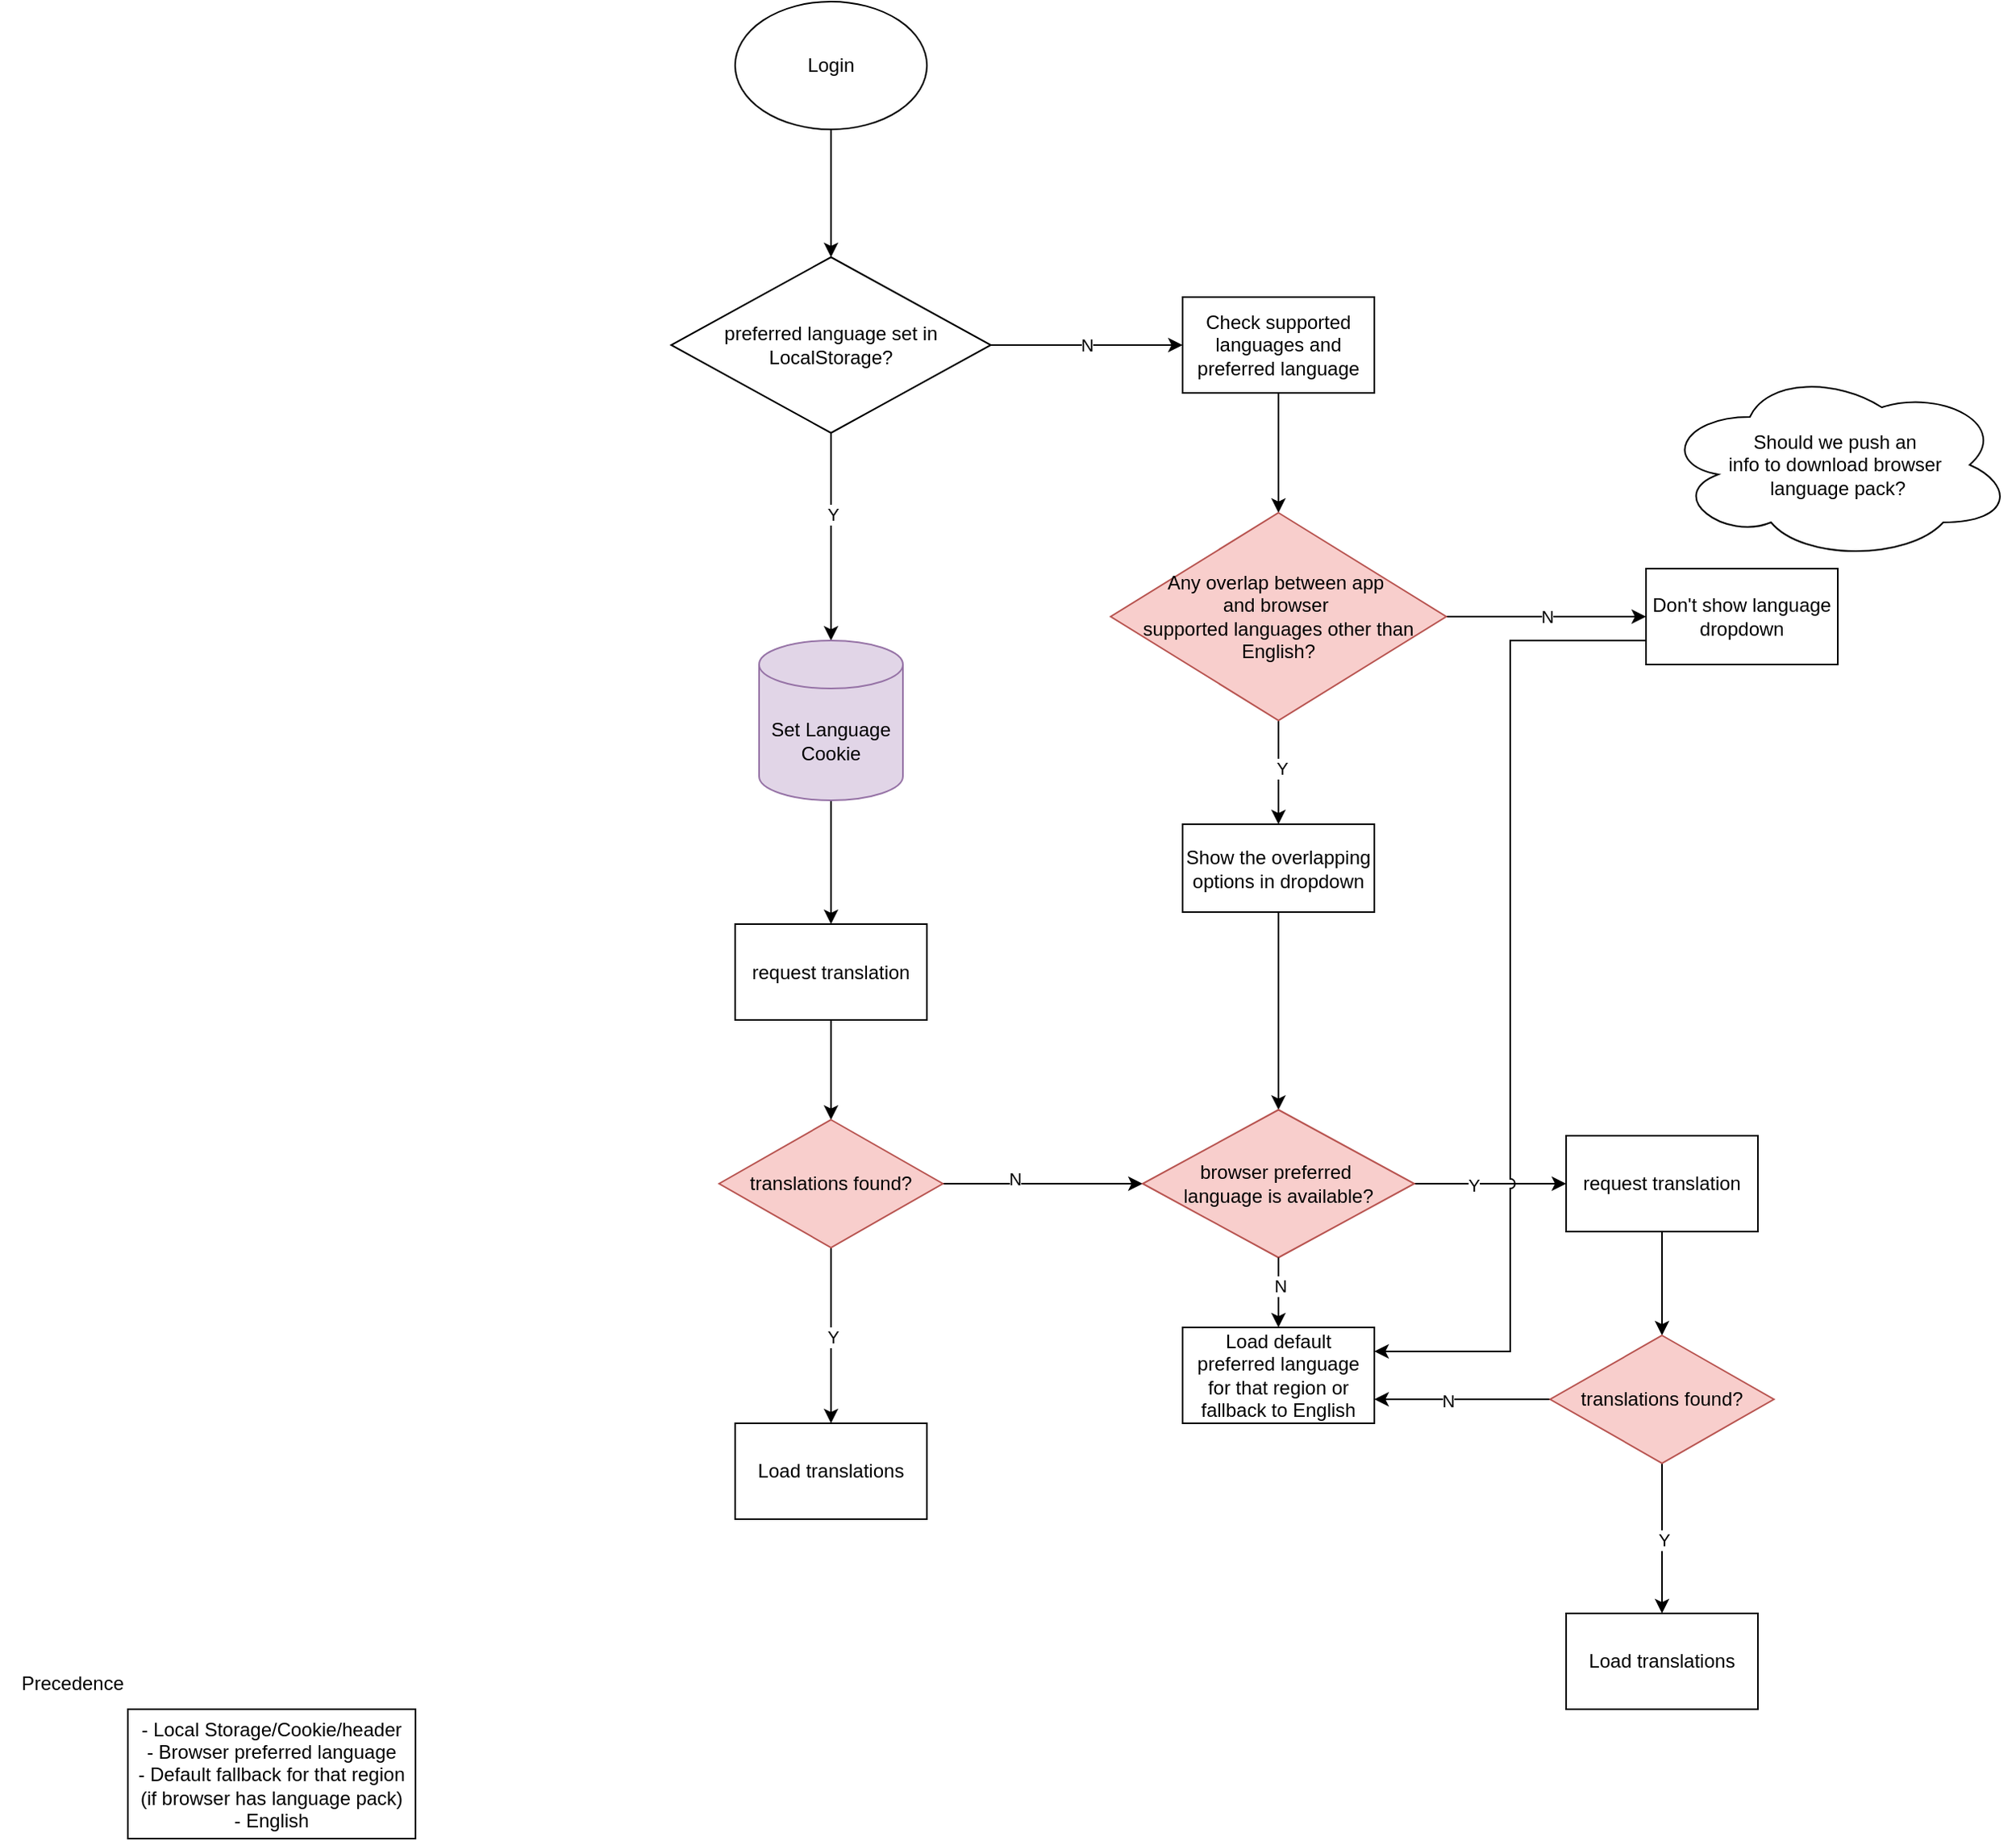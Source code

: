 <mxfile version="24.7.17">
  <diagram name="Page-1" id="Id1ZDLKK5bzviWhN72XD">
    <mxGraphModel dx="1940" dy="754" grid="1" gridSize="10" guides="1" tooltips="1" connect="1" arrows="1" fold="1" page="1" pageScale="1" pageWidth="827" pageHeight="1169" math="0" shadow="0">
      <root>
        <mxCell id="0" />
        <mxCell id="1" parent="0" />
        <mxCell id="mrTYCghEalDdfHwuGX9a-3" value="" style="edgeStyle=orthogonalEdgeStyle;rounded=0;orthogonalLoop=1;jettySize=auto;html=1;" edge="1" parent="1" source="mrTYCghEalDdfHwuGX9a-1" target="mrTYCghEalDdfHwuGX9a-2">
          <mxGeometry relative="1" as="geometry" />
        </mxCell>
        <mxCell id="mrTYCghEalDdfHwuGX9a-1" value="Login" style="ellipse;whiteSpace=wrap;html=1;" vertex="1" parent="1">
          <mxGeometry x="210" y="100" width="120" height="80" as="geometry" />
        </mxCell>
        <mxCell id="mrTYCghEalDdfHwuGX9a-5" value="" style="edgeStyle=orthogonalEdgeStyle;rounded=0;orthogonalLoop=1;jettySize=auto;html=1;entryX=0.5;entryY=0;entryDx=0;entryDy=0;entryPerimeter=0;" edge="1" parent="1" source="mrTYCghEalDdfHwuGX9a-2" target="mrTYCghEalDdfHwuGX9a-7">
          <mxGeometry relative="1" as="geometry">
            <mxPoint x="270" y="475" as="targetPoint" />
          </mxGeometry>
        </mxCell>
        <mxCell id="mrTYCghEalDdfHwuGX9a-8" value="Y" style="edgeLabel;html=1;align=center;verticalAlign=middle;resizable=0;points=[];" vertex="1" connectable="0" parent="mrTYCghEalDdfHwuGX9a-5">
          <mxGeometry x="-0.222" y="1" relative="1" as="geometry">
            <mxPoint as="offset" />
          </mxGeometry>
        </mxCell>
        <mxCell id="mrTYCghEalDdfHwuGX9a-17" value="N" style="edgeStyle=orthogonalEdgeStyle;rounded=0;orthogonalLoop=1;jettySize=auto;html=1;" edge="1" parent="1" source="mrTYCghEalDdfHwuGX9a-2" target="mrTYCghEalDdfHwuGX9a-16">
          <mxGeometry relative="1" as="geometry" />
        </mxCell>
        <mxCell id="mrTYCghEalDdfHwuGX9a-2" value="preferred language set in LocalStorage?" style="rhombus;whiteSpace=wrap;html=1;" vertex="1" parent="1">
          <mxGeometry x="170" y="260" width="200" height="110" as="geometry" />
        </mxCell>
        <mxCell id="mrTYCghEalDdfHwuGX9a-10" value="" style="edgeStyle=orthogonalEdgeStyle;rounded=0;orthogonalLoop=1;jettySize=auto;html=1;" edge="1" parent="1" source="mrTYCghEalDdfHwuGX9a-7" target="mrTYCghEalDdfHwuGX9a-9">
          <mxGeometry relative="1" as="geometry" />
        </mxCell>
        <mxCell id="mrTYCghEalDdfHwuGX9a-7" value="Set Language Cookie" style="shape=cylinder3;whiteSpace=wrap;html=1;boundedLbl=1;backgroundOutline=1;size=15;fillColor=#e1d5e7;strokeColor=#9673a6;" vertex="1" parent="1">
          <mxGeometry x="225" y="500" width="90" height="100" as="geometry" />
        </mxCell>
        <mxCell id="mrTYCghEalDdfHwuGX9a-12" value="" style="edgeStyle=orthogonalEdgeStyle;rounded=0;orthogonalLoop=1;jettySize=auto;html=1;" edge="1" parent="1" source="mrTYCghEalDdfHwuGX9a-9" target="mrTYCghEalDdfHwuGX9a-11">
          <mxGeometry relative="1" as="geometry" />
        </mxCell>
        <mxCell id="mrTYCghEalDdfHwuGX9a-9" value="request translation" style="whiteSpace=wrap;html=1;" vertex="1" parent="1">
          <mxGeometry x="210" y="677.5" width="120" height="60" as="geometry" />
        </mxCell>
        <mxCell id="mrTYCghEalDdfHwuGX9a-14" value="" style="edgeStyle=orthogonalEdgeStyle;rounded=0;orthogonalLoop=1;jettySize=auto;html=1;" edge="1" parent="1" source="mrTYCghEalDdfHwuGX9a-11" target="mrTYCghEalDdfHwuGX9a-13">
          <mxGeometry relative="1" as="geometry" />
        </mxCell>
        <mxCell id="mrTYCghEalDdfHwuGX9a-15" value="Y" style="edgeLabel;html=1;align=center;verticalAlign=middle;resizable=0;points=[];" vertex="1" connectable="0" parent="mrTYCghEalDdfHwuGX9a-14">
          <mxGeometry x="0.022" y="1" relative="1" as="geometry">
            <mxPoint as="offset" />
          </mxGeometry>
        </mxCell>
        <mxCell id="mrTYCghEalDdfHwuGX9a-55" style="edgeStyle=orthogonalEdgeStyle;rounded=0;orthogonalLoop=1;jettySize=auto;html=1;entryX=0;entryY=0.5;entryDx=0;entryDy=0;" edge="1" parent="1" source="mrTYCghEalDdfHwuGX9a-11" target="mrTYCghEalDdfHwuGX9a-23">
          <mxGeometry relative="1" as="geometry" />
        </mxCell>
        <mxCell id="mrTYCghEalDdfHwuGX9a-56" value="N" style="edgeLabel;html=1;align=center;verticalAlign=middle;resizable=0;points=[];" vertex="1" connectable="0" parent="mrTYCghEalDdfHwuGX9a-55">
          <mxGeometry x="-0.278" y="3" relative="1" as="geometry">
            <mxPoint as="offset" />
          </mxGeometry>
        </mxCell>
        <mxCell id="mrTYCghEalDdfHwuGX9a-11" value="translations found?" style="rhombus;whiteSpace=wrap;html=1;fillColor=#f8cecc;strokeColor=#b85450;" vertex="1" parent="1">
          <mxGeometry x="200" y="800" width="140" height="80" as="geometry" />
        </mxCell>
        <mxCell id="mrTYCghEalDdfHwuGX9a-13" value="Load translations" style="whiteSpace=wrap;html=1;" vertex="1" parent="1">
          <mxGeometry x="210" y="990" width="120" height="60" as="geometry" />
        </mxCell>
        <mxCell id="mrTYCghEalDdfHwuGX9a-19" value="" style="edgeStyle=orthogonalEdgeStyle;rounded=0;orthogonalLoop=1;jettySize=auto;html=1;" edge="1" parent="1" source="mrTYCghEalDdfHwuGX9a-16" target="mrTYCghEalDdfHwuGX9a-18">
          <mxGeometry relative="1" as="geometry" />
        </mxCell>
        <mxCell id="mrTYCghEalDdfHwuGX9a-16" value="Check supported languages and preferred language" style="whiteSpace=wrap;html=1;" vertex="1" parent="1">
          <mxGeometry x="490" y="285" width="120" height="60" as="geometry" />
        </mxCell>
        <mxCell id="mrTYCghEalDdfHwuGX9a-21" value="" style="edgeStyle=orthogonalEdgeStyle;rounded=0;orthogonalLoop=1;jettySize=auto;html=1;" edge="1" parent="1" source="mrTYCghEalDdfHwuGX9a-18" target="mrTYCghEalDdfHwuGX9a-20">
          <mxGeometry relative="1" as="geometry" />
        </mxCell>
        <mxCell id="mrTYCghEalDdfHwuGX9a-22" value="Y" style="edgeLabel;html=1;align=center;verticalAlign=middle;resizable=0;points=[];" vertex="1" connectable="0" parent="mrTYCghEalDdfHwuGX9a-21">
          <mxGeometry x="-0.078" y="2" relative="1" as="geometry">
            <mxPoint as="offset" />
          </mxGeometry>
        </mxCell>
        <mxCell id="mrTYCghEalDdfHwuGX9a-61" value="N" style="edgeStyle=orthogonalEdgeStyle;rounded=0;orthogonalLoop=1;jettySize=auto;html=1;" edge="1" parent="1" source="mrTYCghEalDdfHwuGX9a-18" target="mrTYCghEalDdfHwuGX9a-60">
          <mxGeometry relative="1" as="geometry" />
        </mxCell>
        <mxCell id="mrTYCghEalDdfHwuGX9a-18" value="Any overlap between app&amp;nbsp;&lt;div&gt;and browser&amp;nbsp;&lt;/div&gt;&lt;div&gt;supported languages other than English?&lt;/div&gt;" style="rhombus;whiteSpace=wrap;html=1;fillColor=#f8cecc;strokeColor=#b85450;" vertex="1" parent="1">
          <mxGeometry x="445" y="420" width="210" height="130" as="geometry" />
        </mxCell>
        <mxCell id="mrTYCghEalDdfHwuGX9a-24" value="" style="edgeStyle=orthogonalEdgeStyle;rounded=0;orthogonalLoop=1;jettySize=auto;html=1;" edge="1" parent="1" source="mrTYCghEalDdfHwuGX9a-20" target="mrTYCghEalDdfHwuGX9a-23">
          <mxGeometry relative="1" as="geometry" />
        </mxCell>
        <mxCell id="mrTYCghEalDdfHwuGX9a-20" value="Show the overlapping options in dropdown" style="whiteSpace=wrap;html=1;" vertex="1" parent="1">
          <mxGeometry x="490" y="615" width="120" height="55" as="geometry" />
        </mxCell>
        <mxCell id="mrTYCghEalDdfHwuGX9a-49" style="edgeStyle=orthogonalEdgeStyle;rounded=0;orthogonalLoop=1;jettySize=auto;html=1;entryX=0;entryY=0.5;entryDx=0;entryDy=0;" edge="1" parent="1" source="mrTYCghEalDdfHwuGX9a-23" target="mrTYCghEalDdfHwuGX9a-44">
          <mxGeometry relative="1" as="geometry" />
        </mxCell>
        <mxCell id="mrTYCghEalDdfHwuGX9a-57" value="Y" style="edgeLabel;html=1;align=center;verticalAlign=middle;resizable=0;points=[];" vertex="1" connectable="0" parent="mrTYCghEalDdfHwuGX9a-49">
          <mxGeometry x="-0.226" y="-1" relative="1" as="geometry">
            <mxPoint as="offset" />
          </mxGeometry>
        </mxCell>
        <mxCell id="mrTYCghEalDdfHwuGX9a-23" value="browser preferred&amp;nbsp;&lt;div&gt;language is available?&lt;/div&gt;" style="rhombus;whiteSpace=wrap;html=1;fillColor=#f8cecc;strokeColor=#b85450;" vertex="1" parent="1">
          <mxGeometry x="465" y="793.75" width="170" height="92.5" as="geometry" />
        </mxCell>
        <mxCell id="mrTYCghEalDdfHwuGX9a-32" style="edgeStyle=orthogonalEdgeStyle;rounded=0;orthogonalLoop=1;jettySize=auto;html=1;entryX=0.5;entryY=0;entryDx=0;entryDy=0;" edge="1" parent="1" source="mrTYCghEalDdfHwuGX9a-23" target="mrTYCghEalDdfHwuGX9a-37">
          <mxGeometry relative="1" as="geometry">
            <mxPoint x="550" y="920" as="targetPoint" />
          </mxGeometry>
        </mxCell>
        <mxCell id="mrTYCghEalDdfHwuGX9a-33" value="N" style="edgeLabel;html=1;align=center;verticalAlign=middle;resizable=0;points=[];" vertex="1" connectable="0" parent="mrTYCghEalDdfHwuGX9a-32">
          <mxGeometry x="-0.2" y="1" relative="1" as="geometry">
            <mxPoint as="offset" />
          </mxGeometry>
        </mxCell>
        <mxCell id="mrTYCghEalDdfHwuGX9a-35" value="- Local Storage/Cookie/header&lt;br&gt;- Browser preferred language&lt;br&gt;&lt;div&gt;- Default fallback for that region (if browser has language pack)&lt;br&gt;- English&lt;/div&gt;" style="rounded=0;whiteSpace=wrap;html=1;" vertex="1" parent="1">
          <mxGeometry x="-170" y="1169" width="180" height="81" as="geometry" />
        </mxCell>
        <mxCell id="mrTYCghEalDdfHwuGX9a-36" value="Precedence" style="text;html=1;align=center;verticalAlign=middle;resizable=0;points=[];autosize=1;strokeColor=none;fillColor=none;" vertex="1" parent="1">
          <mxGeometry x="-250" y="1138" width="90" height="30" as="geometry" />
        </mxCell>
        <mxCell id="mrTYCghEalDdfHwuGX9a-37" value="Load default preferred language for that region or fallback to English" style="rounded=0;whiteSpace=wrap;html=1;" vertex="1" parent="1">
          <mxGeometry x="490" y="930" width="120" height="60" as="geometry" />
        </mxCell>
        <mxCell id="mrTYCghEalDdfHwuGX9a-43" value="" style="edgeStyle=orthogonalEdgeStyle;rounded=0;orthogonalLoop=1;jettySize=auto;html=1;" edge="1" parent="1" source="mrTYCghEalDdfHwuGX9a-44" target="mrTYCghEalDdfHwuGX9a-47">
          <mxGeometry relative="1" as="geometry" />
        </mxCell>
        <mxCell id="mrTYCghEalDdfHwuGX9a-44" value="request translation" style="whiteSpace=wrap;html=1;" vertex="1" parent="1">
          <mxGeometry x="730" y="810" width="120" height="60" as="geometry" />
        </mxCell>
        <mxCell id="mrTYCghEalDdfHwuGX9a-45" value="" style="edgeStyle=orthogonalEdgeStyle;rounded=0;orthogonalLoop=1;jettySize=auto;html=1;" edge="1" parent="1" source="mrTYCghEalDdfHwuGX9a-47" target="mrTYCghEalDdfHwuGX9a-48">
          <mxGeometry relative="1" as="geometry" />
        </mxCell>
        <mxCell id="mrTYCghEalDdfHwuGX9a-46" value="Y" style="edgeLabel;html=1;align=center;verticalAlign=middle;resizable=0;points=[];" vertex="1" connectable="0" parent="mrTYCghEalDdfHwuGX9a-45">
          <mxGeometry x="0.022" y="1" relative="1" as="geometry">
            <mxPoint as="offset" />
          </mxGeometry>
        </mxCell>
        <mxCell id="mrTYCghEalDdfHwuGX9a-51" style="edgeStyle=orthogonalEdgeStyle;rounded=0;orthogonalLoop=1;jettySize=auto;html=1;entryX=1;entryY=0.75;entryDx=0;entryDy=0;" edge="1" parent="1" source="mrTYCghEalDdfHwuGX9a-47" target="mrTYCghEalDdfHwuGX9a-37">
          <mxGeometry relative="1" as="geometry" />
        </mxCell>
        <mxCell id="mrTYCghEalDdfHwuGX9a-52" value="N" style="edgeLabel;html=1;align=center;verticalAlign=middle;resizable=0;points=[];" vertex="1" connectable="0" parent="mrTYCghEalDdfHwuGX9a-51">
          <mxGeometry x="0.176" y="1" relative="1" as="geometry">
            <mxPoint as="offset" />
          </mxGeometry>
        </mxCell>
        <mxCell id="mrTYCghEalDdfHwuGX9a-47" value="translations found?" style="rhombus;whiteSpace=wrap;html=1;fillColor=#f8cecc;strokeColor=#b85450;" vertex="1" parent="1">
          <mxGeometry x="720" y="935" width="140" height="80" as="geometry" />
        </mxCell>
        <mxCell id="mrTYCghEalDdfHwuGX9a-48" value="Load translations" style="whiteSpace=wrap;html=1;" vertex="1" parent="1">
          <mxGeometry x="730" y="1109" width="120" height="60" as="geometry" />
        </mxCell>
        <mxCell id="mrTYCghEalDdfHwuGX9a-64" style="edgeStyle=orthogonalEdgeStyle;rounded=0;orthogonalLoop=1;jettySize=auto;html=1;entryX=1;entryY=0.25;entryDx=0;entryDy=0;exitX=0;exitY=0.75;exitDx=0;exitDy=0;jumpStyle=arc;" edge="1" parent="1" source="mrTYCghEalDdfHwuGX9a-60" target="mrTYCghEalDdfHwuGX9a-37">
          <mxGeometry relative="1" as="geometry" />
        </mxCell>
        <mxCell id="mrTYCghEalDdfHwuGX9a-60" value="Don&#39;t show language dropdown" style="whiteSpace=wrap;html=1;" vertex="1" parent="1">
          <mxGeometry x="780" y="455" width="120" height="60" as="geometry" />
        </mxCell>
        <mxCell id="mrTYCghEalDdfHwuGX9a-62" value="Should we push an&amp;nbsp;&lt;div&gt;info to download browser&amp;nbsp;&lt;/div&gt;&lt;div&gt;language pack?&lt;/div&gt;" style="ellipse;shape=cloud;whiteSpace=wrap;html=1;" vertex="1" parent="1">
          <mxGeometry x="790" y="330" width="220" height="120" as="geometry" />
        </mxCell>
      </root>
    </mxGraphModel>
  </diagram>
</mxfile>
